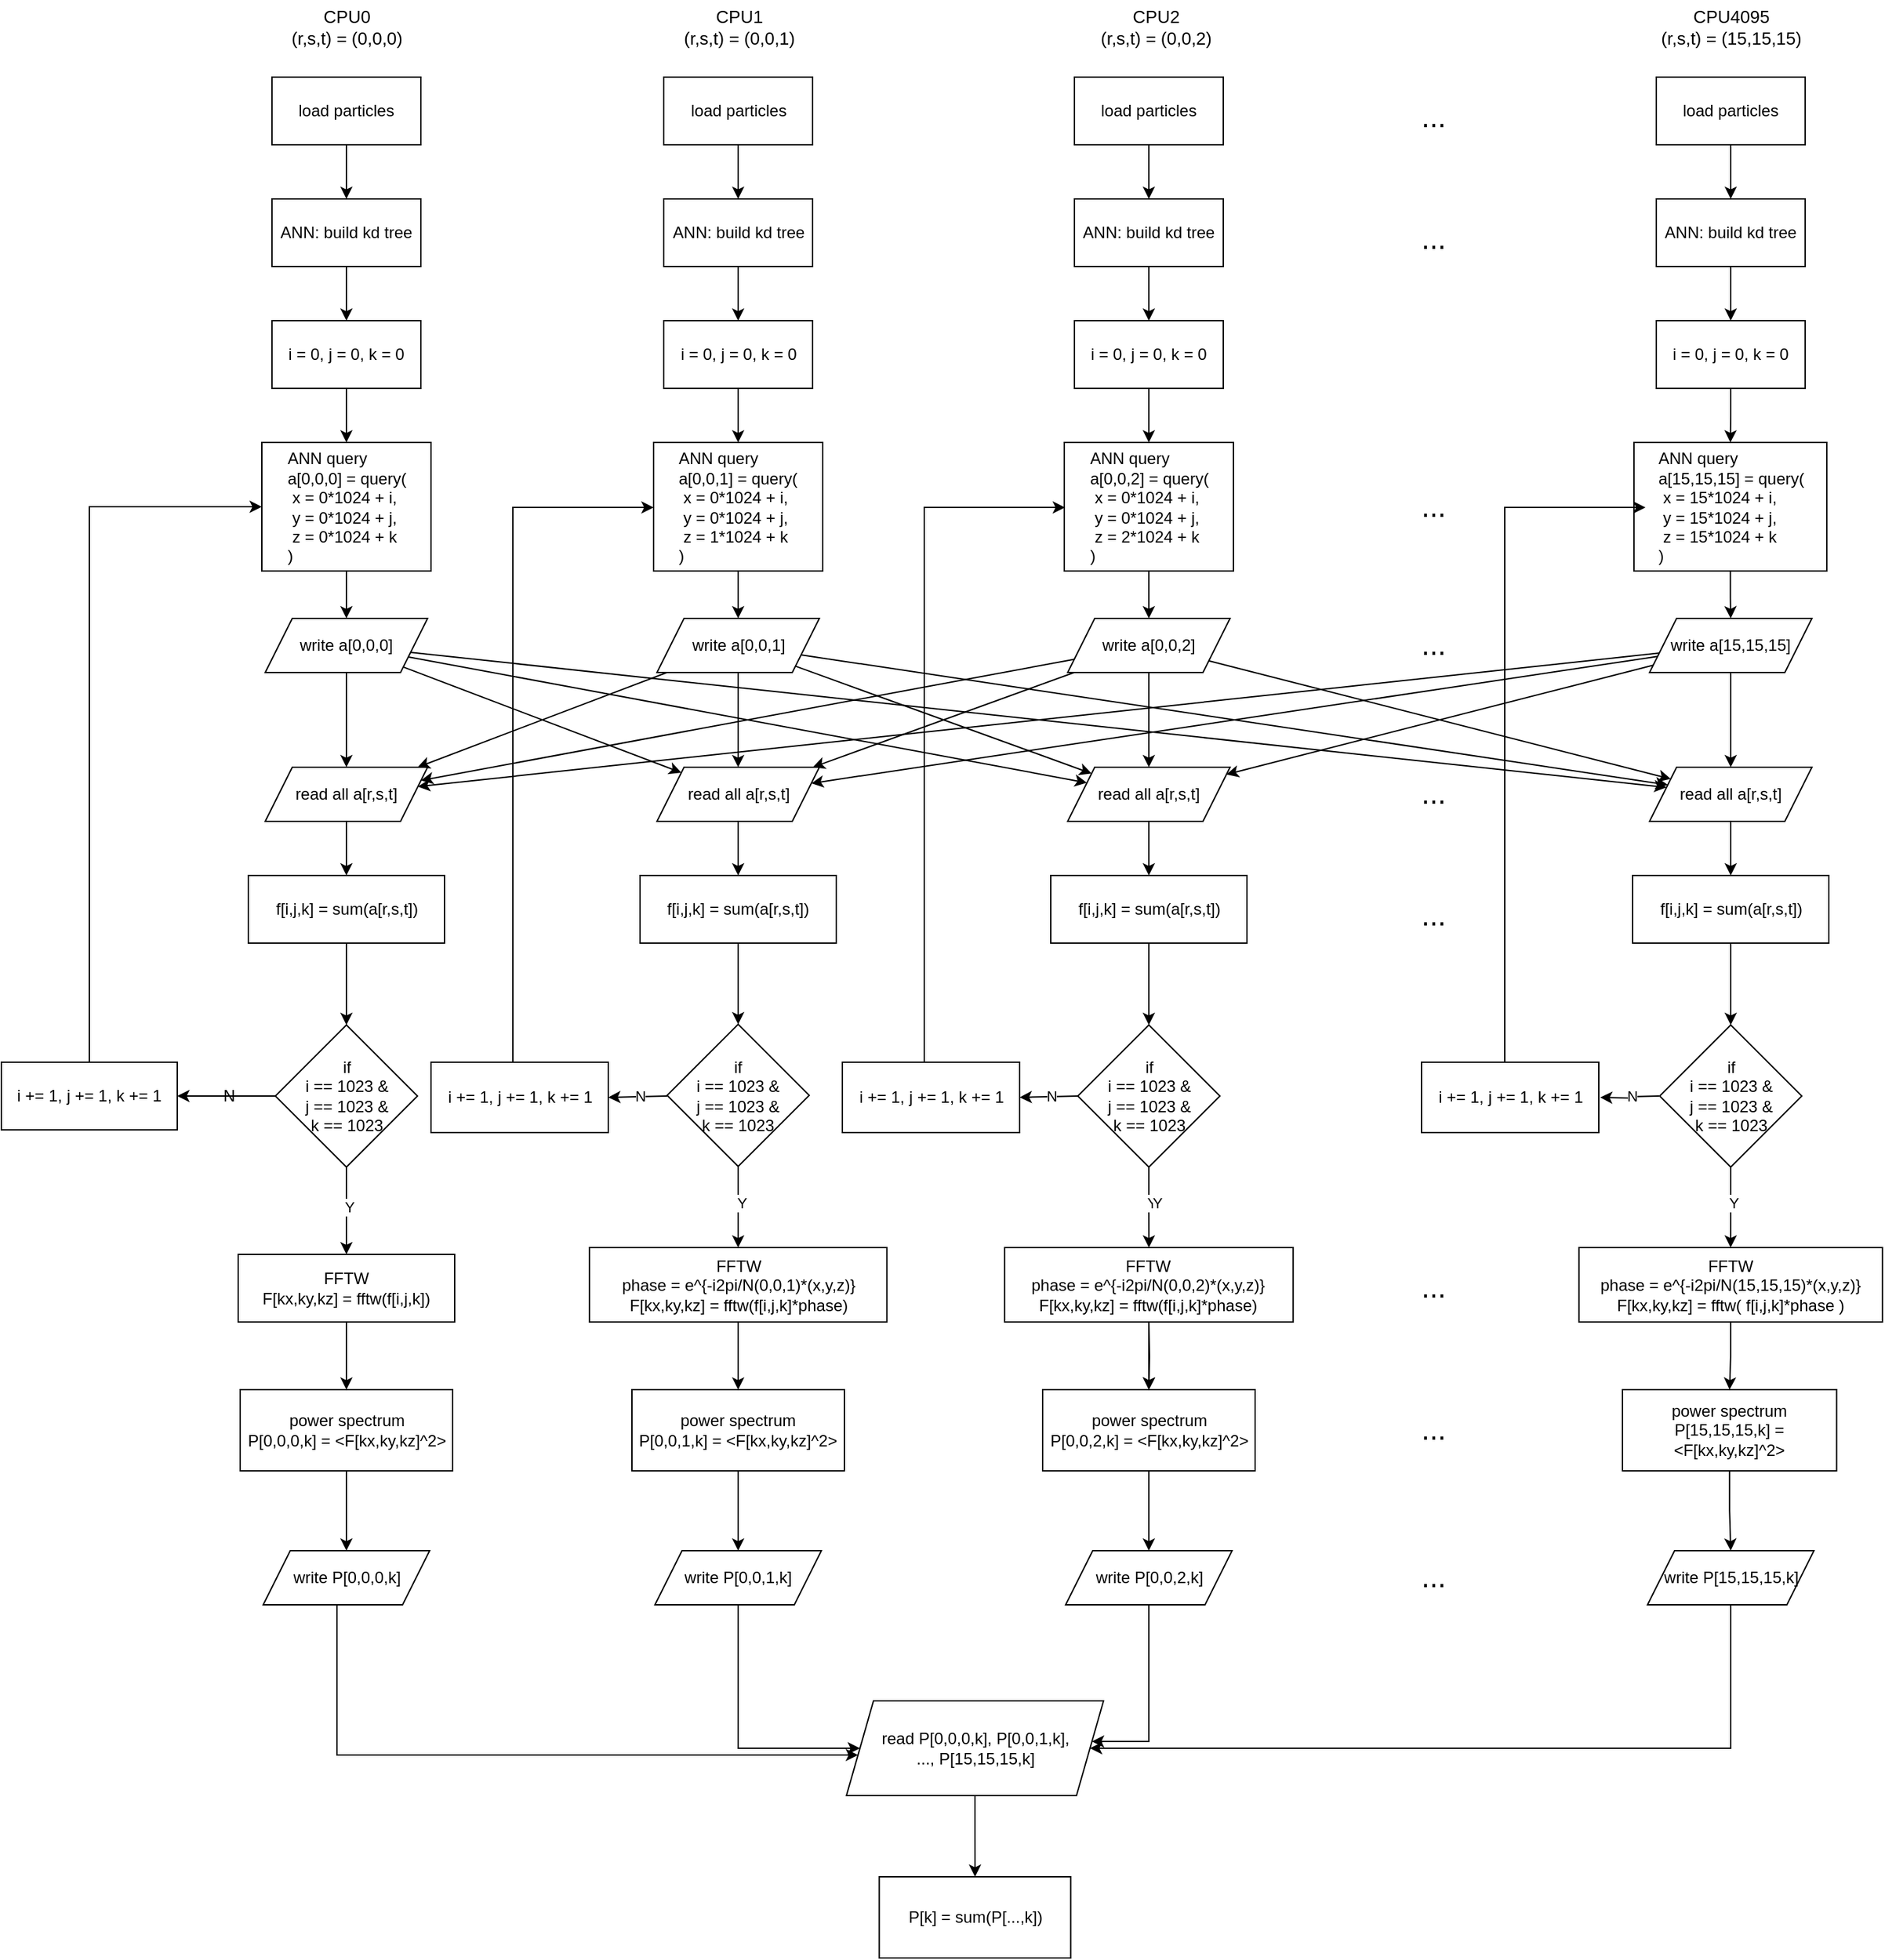 <mxfile version="23.1.1" type="github">
  <diagram name="Page-1" id="rjDrSSfWqjY-BQv2FjJS">
    <mxGraphModel dx="2051" dy="667" grid="1" gridSize="10" guides="1" tooltips="1" connect="1" arrows="1" fold="1" page="1" pageScale="1" pageWidth="827" pageHeight="1169" math="0" shadow="0">
      <root>
        <mxCell id="0" />
        <mxCell id="1" parent="0" />
        <mxCell id="TZ_Lwikpa9NxjboD3mck-4" value="" style="edgeStyle=orthogonalEdgeStyle;rounded=0;orthogonalLoop=1;jettySize=auto;html=1;" parent="1" source="AGraJKZwO1HRTsfSJN3S-1" target="AGraJKZwO1HRTsfSJN3S-2" edge="1">
          <mxGeometry relative="1" as="geometry" />
        </mxCell>
        <mxCell id="AGraJKZwO1HRTsfSJN3S-1" value="load particles" style="rounded=0;whiteSpace=wrap;html=1;" parent="1" vertex="1">
          <mxGeometry x="-548" y="80" width="110" height="50" as="geometry" />
        </mxCell>
        <mxCell id="AGraJKZwO1HRTsfSJN3S-16" value="" style="edgeStyle=orthogonalEdgeStyle;rounded=0;orthogonalLoop=1;jettySize=auto;html=1;" parent="1" source="AGraJKZwO1HRTsfSJN3S-2" target="AGraJKZwO1HRTsfSJN3S-15" edge="1">
          <mxGeometry relative="1" as="geometry" />
        </mxCell>
        <mxCell id="AGraJKZwO1HRTsfSJN3S-2" value="&lt;div&gt;ANN: build kd tree&lt;/div&gt;" style="rounded=0;whiteSpace=wrap;html=1;" parent="1" vertex="1">
          <mxGeometry x="-548" y="170" width="110" height="50" as="geometry" />
        </mxCell>
        <mxCell id="AGraJKZwO1HRTsfSJN3S-13" value="&lt;div style=&quot;font-size: 22px;&quot;&gt;...&lt;/div&gt;" style="text;html=1;align=center;verticalAlign=middle;resizable=0;points=[];autosize=1;strokeColor=none;fillColor=none;" parent="1" vertex="1">
          <mxGeometry x="290" y="90" width="40" height="40" as="geometry" />
        </mxCell>
        <mxCell id="TZ_Lwikpa9NxjboD3mck-2" value="" style="edgeStyle=orthogonalEdgeStyle;rounded=0;orthogonalLoop=1;jettySize=auto;html=1;" parent="1" source="AGraJKZwO1HRTsfSJN3S-15" target="TZ_Lwikpa9NxjboD3mck-1" edge="1">
          <mxGeometry relative="1" as="geometry" />
        </mxCell>
        <mxCell id="AGraJKZwO1HRTsfSJN3S-15" value="i = 0, j = 0, k = 0" style="rounded=0;whiteSpace=wrap;html=1;" parent="1" vertex="1">
          <mxGeometry x="-548" y="260" width="110" height="50" as="geometry" />
        </mxCell>
        <mxCell id="TZ_Lwikpa9NxjboD3mck-6" value="" style="edgeStyle=orthogonalEdgeStyle;rounded=0;orthogonalLoop=1;jettySize=auto;html=1;" parent="1" source="TZ_Lwikpa9NxjboD3mck-1" target="TZ_Lwikpa9NxjboD3mck-5" edge="1">
          <mxGeometry relative="1" as="geometry" />
        </mxCell>
        <mxCell id="TZ_Lwikpa9NxjboD3mck-1" value="&lt;div style=&quot;text-align: left;&quot;&gt;ANN query&lt;/div&gt;&lt;div style=&quot;text-align: left;&quot;&gt;a[0,0,0] = query(&lt;/div&gt;&lt;div style=&quot;text-align: left;&quot;&gt;&amp;nbsp;x = 0*1024 + i,&lt;/div&gt;&lt;div style=&quot;text-align: left;&quot;&gt;&amp;nbsp;y = 0*1024 + j,&lt;/div&gt;&lt;div style=&quot;text-align: left;&quot;&gt;&amp;nbsp;z = 0*1024 + k&lt;/div&gt;&lt;div style=&quot;text-align: left;&quot;&gt;)&lt;/div&gt;" style="whiteSpace=wrap;html=1;rounded=0;" parent="1" vertex="1">
          <mxGeometry x="-555.5" y="350" width="125" height="95" as="geometry" />
        </mxCell>
        <mxCell id="TZ_Lwikpa9NxjboD3mck-8" value="" style="edgeStyle=orthogonalEdgeStyle;rounded=0;orthogonalLoop=1;jettySize=auto;html=1;" parent="1" source="TZ_Lwikpa9NxjboD3mck-5" target="TZ_Lwikpa9NxjboD3mck-7" edge="1">
          <mxGeometry relative="1" as="geometry" />
        </mxCell>
        <mxCell id="JOAAcKpVN8bpqGciNnZg-158" style="edgeStyle=none;shape=connector;rounded=0;orthogonalLoop=1;jettySize=auto;html=1;labelBackgroundColor=default;strokeColor=default;align=center;verticalAlign=middle;fontFamily=Helvetica;fontSize=11;fontColor=default;endArrow=classic;" parent="1" source="TZ_Lwikpa9NxjboD3mck-5" target="JOAAcKpVN8bpqGciNnZg-75" edge="1">
          <mxGeometry relative="1" as="geometry" />
        </mxCell>
        <mxCell id="JOAAcKpVN8bpqGciNnZg-162" style="edgeStyle=none;shape=connector;rounded=0;orthogonalLoop=1;jettySize=auto;html=1;labelBackgroundColor=default;strokeColor=default;align=center;verticalAlign=middle;fontFamily=Helvetica;fontSize=11;fontColor=default;endArrow=classic;" parent="1" source="TZ_Lwikpa9NxjboD3mck-5" target="JOAAcKpVN8bpqGciNnZg-98" edge="1">
          <mxGeometry relative="1" as="geometry" />
        </mxCell>
        <mxCell id="JOAAcKpVN8bpqGciNnZg-166" style="edgeStyle=none;shape=connector;rounded=0;orthogonalLoop=1;jettySize=auto;html=1;labelBackgroundColor=default;strokeColor=default;align=center;verticalAlign=middle;fontFamily=Helvetica;fontSize=11;fontColor=default;endArrow=classic;" parent="1" source="TZ_Lwikpa9NxjboD3mck-5" target="JOAAcKpVN8bpqGciNnZg-120" edge="1">
          <mxGeometry relative="1" as="geometry" />
        </mxCell>
        <mxCell id="TZ_Lwikpa9NxjboD3mck-5" value="write a[0,0,0]" style="shape=parallelogram;perimeter=parallelogramPerimeter;whiteSpace=wrap;html=1;fixedSize=1;rounded=0;" parent="1" vertex="1">
          <mxGeometry x="-553" y="480" width="120" height="40" as="geometry" />
        </mxCell>
        <mxCell id="TZ_Lwikpa9NxjboD3mck-10" value="" style="edgeStyle=orthogonalEdgeStyle;rounded=0;orthogonalLoop=1;jettySize=auto;html=1;" parent="1" source="TZ_Lwikpa9NxjboD3mck-7" target="TZ_Lwikpa9NxjboD3mck-9" edge="1">
          <mxGeometry relative="1" as="geometry" />
        </mxCell>
        <mxCell id="TZ_Lwikpa9NxjboD3mck-7" value="read all a[r,s,t]" style="shape=parallelogram;perimeter=parallelogramPerimeter;whiteSpace=wrap;html=1;fixedSize=1;rounded=0;" parent="1" vertex="1">
          <mxGeometry x="-553" y="590" width="120" height="40" as="geometry" />
        </mxCell>
        <mxCell id="JOAAcKpVN8bpqGciNnZg-4" value="" style="edgeStyle=orthogonalEdgeStyle;rounded=0;orthogonalLoop=1;jettySize=auto;html=1;" parent="1" source="TZ_Lwikpa9NxjboD3mck-9" target="JOAAcKpVN8bpqGciNnZg-3" edge="1">
          <mxGeometry relative="1" as="geometry" />
        </mxCell>
        <mxCell id="TZ_Lwikpa9NxjboD3mck-9" value="f[i,j,k] = sum(a[r,s,t])" style="whiteSpace=wrap;html=1;rounded=0;" parent="1" vertex="1">
          <mxGeometry x="-565.5" y="670" width="145" height="50" as="geometry" />
        </mxCell>
        <mxCell id="JOAAcKpVN8bpqGciNnZg-6" value="" style="edgeStyle=orthogonalEdgeStyle;rounded=0;orthogonalLoop=1;jettySize=auto;html=1;" parent="1" source="JOAAcKpVN8bpqGciNnZg-3" target="JOAAcKpVN8bpqGciNnZg-5" edge="1">
          <mxGeometry relative="1" as="geometry" />
        </mxCell>
        <mxCell id="JOAAcKpVN8bpqGciNnZg-10" value="" style="edgeStyle=orthogonalEdgeStyle;rounded=0;orthogonalLoop=1;jettySize=auto;html=1;" parent="1" source="JOAAcKpVN8bpqGciNnZg-3" target="JOAAcKpVN8bpqGciNnZg-9" edge="1">
          <mxGeometry relative="1" as="geometry" />
        </mxCell>
        <mxCell id="JOAAcKpVN8bpqGciNnZg-11" value="&lt;div&gt;Y&lt;/div&gt;" style="edgeLabel;html=1;align=center;verticalAlign=middle;resizable=0;points=[];" parent="JOAAcKpVN8bpqGciNnZg-10" vertex="1" connectable="0">
          <mxGeometry x="-0.102" y="2" relative="1" as="geometry">
            <mxPoint as="offset" />
          </mxGeometry>
        </mxCell>
        <mxCell id="JOAAcKpVN8bpqGciNnZg-3" value="&lt;div&gt;if&lt;br&gt;&lt;/div&gt;&lt;div&gt;i == 1023 &amp;amp;&lt;br&gt;&lt;/div&gt;&lt;div&gt;j == 1023 &amp;amp;&lt;br&gt;&lt;/div&gt;&lt;div&gt;k == 1023&lt;br&gt;&lt;/div&gt;" style="rhombus;whiteSpace=wrap;html=1;rounded=0;" parent="1" vertex="1">
          <mxGeometry x="-545.5" y="780.5" width="105" height="105" as="geometry" />
        </mxCell>
        <mxCell id="JOAAcKpVN8bpqGciNnZg-8" style="edgeStyle=orthogonalEdgeStyle;rounded=0;orthogonalLoop=1;jettySize=auto;html=1;entryX=0;entryY=0.5;entryDx=0;entryDy=0;" parent="1" source="JOAAcKpVN8bpqGciNnZg-5" target="TZ_Lwikpa9NxjboD3mck-1" edge="1">
          <mxGeometry relative="1" as="geometry">
            <mxPoint x="-683" y="330" as="targetPoint" />
            <Array as="points">
              <mxPoint x="-683" y="398" />
            </Array>
          </mxGeometry>
        </mxCell>
        <mxCell id="JOAAcKpVN8bpqGciNnZg-5" value="i += 1, j += 1, k += 1" style="whiteSpace=wrap;html=1;rounded=0;" parent="1" vertex="1">
          <mxGeometry x="-748" y="808" width="130" height="50" as="geometry" />
        </mxCell>
        <mxCell id="JOAAcKpVN8bpqGciNnZg-7" value="N" style="text;html=1;align=center;verticalAlign=middle;resizable=0;points=[];autosize=1;strokeColor=none;fillColor=none;" parent="1" vertex="1">
          <mxGeometry x="-595.5" y="818" width="30" height="30" as="geometry" />
        </mxCell>
        <mxCell id="JOAAcKpVN8bpqGciNnZg-52" value="" style="edgeStyle=orthogonalEdgeStyle;rounded=0;orthogonalLoop=1;jettySize=auto;html=1;" parent="1" source="JOAAcKpVN8bpqGciNnZg-9" target="JOAAcKpVN8bpqGciNnZg-51" edge="1">
          <mxGeometry relative="1" as="geometry" />
        </mxCell>
        <mxCell id="JOAAcKpVN8bpqGciNnZg-9" value="&lt;div&gt;FFTW&lt;/div&gt;&lt;div&gt;F[kx,ky,kz] = fftw(f[i,j,k])&lt;/div&gt;" style="whiteSpace=wrap;html=1;rounded=0;" parent="1" vertex="1">
          <mxGeometry x="-573" y="950" width="160" height="50" as="geometry" />
        </mxCell>
        <mxCell id="JOAAcKpVN8bpqGciNnZg-54" value="" style="edgeStyle=orthogonalEdgeStyle;rounded=0;orthogonalLoop=1;jettySize=auto;html=1;" parent="1" source="JOAAcKpVN8bpqGciNnZg-51" target="JOAAcKpVN8bpqGciNnZg-53" edge="1">
          <mxGeometry relative="1" as="geometry" />
        </mxCell>
        <mxCell id="JOAAcKpVN8bpqGciNnZg-51" value="&lt;div&gt;power spectrum&lt;/div&gt;&lt;div&gt;P[0,0,0,k] = &amp;lt;F[kx,ky,kz]^2&amp;gt;&lt;br&gt;&lt;/div&gt;" style="whiteSpace=wrap;html=1;rounded=0;" parent="1" vertex="1">
          <mxGeometry x="-571.5" y="1050" width="157" height="60" as="geometry" />
        </mxCell>
        <mxCell id="JOAAcKpVN8bpqGciNnZg-60" value="" style="edgeStyle=orthogonalEdgeStyle;rounded=0;orthogonalLoop=1;jettySize=auto;html=1;" parent="1" source="JOAAcKpVN8bpqGciNnZg-53" target="JOAAcKpVN8bpqGciNnZg-59" edge="1">
          <mxGeometry relative="1" as="geometry">
            <Array as="points">
              <mxPoint x="-500" y="1320" />
            </Array>
          </mxGeometry>
        </mxCell>
        <mxCell id="JOAAcKpVN8bpqGciNnZg-53" value="write P[0,0,0,k]" style="shape=parallelogram;perimeter=parallelogramPerimeter;whiteSpace=wrap;html=1;fixedSize=1;rounded=0;" parent="1" vertex="1">
          <mxGeometry x="-554.5" y="1169" width="123" height="40" as="geometry" />
        </mxCell>
        <mxCell id="JOAAcKpVN8bpqGciNnZg-62" value="" style="edgeStyle=orthogonalEdgeStyle;rounded=0;orthogonalLoop=1;jettySize=auto;html=1;" parent="1" source="JOAAcKpVN8bpqGciNnZg-59" target="JOAAcKpVN8bpqGciNnZg-61" edge="1">
          <mxGeometry relative="1" as="geometry" />
        </mxCell>
        <mxCell id="JOAAcKpVN8bpqGciNnZg-59" value="&lt;div&gt;read P[0,0,0,k], P[0,0,1,k],&lt;/div&gt;&lt;div&gt;..., P[15,15,15,k]&lt;br&gt;&lt;/div&gt;" style="shape=parallelogram;perimeter=parallelogramPerimeter;whiteSpace=wrap;html=1;fixedSize=1;rounded=0;" parent="1" vertex="1">
          <mxGeometry x="-123.5" y="1280" width="190" height="70" as="geometry" />
        </mxCell>
        <mxCell id="JOAAcKpVN8bpqGciNnZg-61" value="P[k] = sum(P[...,k])" style="whiteSpace=wrap;html=1;rounded=0;" parent="1" vertex="1">
          <mxGeometry x="-99.25" y="1410" width="141.5" height="60" as="geometry" />
        </mxCell>
        <mxCell id="JOAAcKpVN8bpqGciNnZg-64" value="" style="edgeStyle=orthogonalEdgeStyle;rounded=0;orthogonalLoop=1;jettySize=auto;html=1;" parent="1" source="JOAAcKpVN8bpqGciNnZg-65" target="JOAAcKpVN8bpqGciNnZg-67" edge="1">
          <mxGeometry relative="1" as="geometry" />
        </mxCell>
        <mxCell id="JOAAcKpVN8bpqGciNnZg-65" value="load particles" style="rounded=0;whiteSpace=wrap;html=1;" parent="1" vertex="1">
          <mxGeometry x="-258.5" y="80" width="110" height="50" as="geometry" />
        </mxCell>
        <mxCell id="JOAAcKpVN8bpqGciNnZg-66" value="" style="edgeStyle=orthogonalEdgeStyle;rounded=0;orthogonalLoop=1;jettySize=auto;html=1;" parent="1" source="JOAAcKpVN8bpqGciNnZg-67" target="JOAAcKpVN8bpqGciNnZg-69" edge="1">
          <mxGeometry relative="1" as="geometry" />
        </mxCell>
        <mxCell id="JOAAcKpVN8bpqGciNnZg-67" value="&lt;div&gt;ANN: build kd tree&lt;/div&gt;" style="rounded=0;whiteSpace=wrap;html=1;" parent="1" vertex="1">
          <mxGeometry x="-258.5" y="170" width="110" height="50" as="geometry" />
        </mxCell>
        <mxCell id="JOAAcKpVN8bpqGciNnZg-68" value="" style="edgeStyle=orthogonalEdgeStyle;rounded=0;orthogonalLoop=1;jettySize=auto;html=1;" parent="1" source="JOAAcKpVN8bpqGciNnZg-69" target="JOAAcKpVN8bpqGciNnZg-71" edge="1">
          <mxGeometry relative="1" as="geometry" />
        </mxCell>
        <mxCell id="JOAAcKpVN8bpqGciNnZg-69" value="i = 0, j = 0, k = 0" style="rounded=0;whiteSpace=wrap;html=1;" parent="1" vertex="1">
          <mxGeometry x="-258.5" y="260" width="110" height="50" as="geometry" />
        </mxCell>
        <mxCell id="JOAAcKpVN8bpqGciNnZg-70" value="" style="edgeStyle=orthogonalEdgeStyle;rounded=0;orthogonalLoop=1;jettySize=auto;html=1;" parent="1" source="JOAAcKpVN8bpqGciNnZg-71" target="JOAAcKpVN8bpqGciNnZg-73" edge="1">
          <mxGeometry relative="1" as="geometry" />
        </mxCell>
        <mxCell id="JOAAcKpVN8bpqGciNnZg-71" value="&lt;div style=&quot;text-align: left;&quot;&gt;ANN query&lt;/div&gt;&lt;div style=&quot;text-align: left;&quot;&gt;a[0,0,1] = query(&lt;/div&gt;&lt;div style=&quot;text-align: left;&quot;&gt;&amp;nbsp;x = 0*1024 + i,&lt;/div&gt;&lt;div style=&quot;text-align: left;&quot;&gt;&amp;nbsp;y = 0*1024 + j,&lt;/div&gt;&lt;div style=&quot;text-align: left;&quot;&gt;&amp;nbsp;z = 1*1024 + k&lt;/div&gt;&lt;div style=&quot;text-align: left;&quot;&gt;)&lt;/div&gt;" style="whiteSpace=wrap;html=1;rounded=0;" parent="1" vertex="1">
          <mxGeometry x="-266" y="350" width="125" height="95" as="geometry" />
        </mxCell>
        <mxCell id="JOAAcKpVN8bpqGciNnZg-72" value="" style="edgeStyle=orthogonalEdgeStyle;rounded=0;orthogonalLoop=1;jettySize=auto;html=1;" parent="1" source="JOAAcKpVN8bpqGciNnZg-73" target="JOAAcKpVN8bpqGciNnZg-75" edge="1">
          <mxGeometry relative="1" as="geometry" />
        </mxCell>
        <mxCell id="JOAAcKpVN8bpqGciNnZg-155" style="rounded=0;orthogonalLoop=1;jettySize=auto;html=1;jumpStyle=none;" parent="1" source="JOAAcKpVN8bpqGciNnZg-73" target="TZ_Lwikpa9NxjboD3mck-7" edge="1">
          <mxGeometry relative="1" as="geometry" />
        </mxCell>
        <mxCell id="JOAAcKpVN8bpqGciNnZg-161" style="edgeStyle=none;shape=connector;rounded=0;orthogonalLoop=1;jettySize=auto;html=1;labelBackgroundColor=default;strokeColor=default;align=center;verticalAlign=middle;fontFamily=Helvetica;fontSize=11;fontColor=default;endArrow=classic;" parent="1" source="JOAAcKpVN8bpqGciNnZg-73" target="JOAAcKpVN8bpqGciNnZg-98" edge="1">
          <mxGeometry relative="1" as="geometry" />
        </mxCell>
        <mxCell id="JOAAcKpVN8bpqGciNnZg-165" style="edgeStyle=none;shape=connector;rounded=0;orthogonalLoop=1;jettySize=auto;html=1;labelBackgroundColor=default;strokeColor=default;align=center;verticalAlign=middle;fontFamily=Helvetica;fontSize=11;fontColor=default;endArrow=classic;" parent="1" source="JOAAcKpVN8bpqGciNnZg-73" target="JOAAcKpVN8bpqGciNnZg-120" edge="1">
          <mxGeometry relative="1" as="geometry" />
        </mxCell>
        <mxCell id="JOAAcKpVN8bpqGciNnZg-73" value="write a[0,0,1]" style="shape=parallelogram;perimeter=parallelogramPerimeter;whiteSpace=wrap;html=1;fixedSize=1;rounded=0;" parent="1" vertex="1">
          <mxGeometry x="-263.5" y="480" width="120" height="40" as="geometry" />
        </mxCell>
        <mxCell id="JOAAcKpVN8bpqGciNnZg-74" value="" style="edgeStyle=orthogonalEdgeStyle;rounded=0;orthogonalLoop=1;jettySize=auto;html=1;" parent="1" source="JOAAcKpVN8bpqGciNnZg-75" target="JOAAcKpVN8bpqGciNnZg-77" edge="1">
          <mxGeometry relative="1" as="geometry" />
        </mxCell>
        <mxCell id="JOAAcKpVN8bpqGciNnZg-75" value="read all a[r,s,t]" style="shape=parallelogram;perimeter=parallelogramPerimeter;whiteSpace=wrap;html=1;fixedSize=1;rounded=0;" parent="1" vertex="1">
          <mxGeometry x="-263.5" y="590" width="120" height="40" as="geometry" />
        </mxCell>
        <mxCell id="JOAAcKpVN8bpqGciNnZg-76" value="" style="edgeStyle=orthogonalEdgeStyle;rounded=0;orthogonalLoop=1;jettySize=auto;html=1;" parent="1" source="JOAAcKpVN8bpqGciNnZg-77" target="JOAAcKpVN8bpqGciNnZg-80" edge="1">
          <mxGeometry relative="1" as="geometry" />
        </mxCell>
        <mxCell id="JOAAcKpVN8bpqGciNnZg-77" value="f[i,j,k] = sum(a[r,s,t])" style="whiteSpace=wrap;html=1;rounded=0;" parent="1" vertex="1">
          <mxGeometry x="-276" y="670" width="145" height="50" as="geometry" />
        </mxCell>
        <mxCell id="JOAAcKpVN8bpqGciNnZg-78" value="" style="edgeStyle=orthogonalEdgeStyle;rounded=0;orthogonalLoop=1;jettySize=auto;html=1;" parent="1" source="JOAAcKpVN8bpqGciNnZg-80" target="JOAAcKpVN8bpqGciNnZg-83" edge="1">
          <mxGeometry relative="1" as="geometry" />
        </mxCell>
        <mxCell id="JOAAcKpVN8bpqGciNnZg-79" value="&lt;div&gt;Y&lt;/div&gt;" style="edgeLabel;html=1;align=center;verticalAlign=middle;resizable=0;points=[];" parent="JOAAcKpVN8bpqGciNnZg-78" vertex="1" connectable="0">
          <mxGeometry x="-0.102" y="2" relative="1" as="geometry">
            <mxPoint as="offset" />
          </mxGeometry>
        </mxCell>
        <mxCell id="JOAAcKpVN8bpqGciNnZg-80" value="&lt;div&gt;if&lt;br&gt;&lt;/div&gt;&lt;div&gt;i == 1023 &amp;amp;&lt;br&gt;&lt;/div&gt;&lt;div&gt;j == 1023 &amp;amp;&lt;br&gt;&lt;/div&gt;&lt;div&gt;k == 1023&lt;br&gt;&lt;/div&gt;" style="rhombus;whiteSpace=wrap;html=1;rounded=0;" parent="1" vertex="1">
          <mxGeometry x="-256" y="780" width="105" height="105" as="geometry" />
        </mxCell>
        <mxCell id="JOAAcKpVN8bpqGciNnZg-82" value="" style="edgeStyle=orthogonalEdgeStyle;rounded=0;orthogonalLoop=1;jettySize=auto;html=1;" parent="1" source="JOAAcKpVN8bpqGciNnZg-83" target="JOAAcKpVN8bpqGciNnZg-85" edge="1">
          <mxGeometry relative="1" as="geometry" />
        </mxCell>
        <mxCell id="JOAAcKpVN8bpqGciNnZg-83" value="&lt;div&gt;FFTW&lt;/div&gt;phase = e^{-i2pi/N(0,0,1)*(x,y,z)}&lt;div&gt;F[kx,ky,kz] = fftw(f[i,j,k]*phase)&lt;/div&gt;" style="whiteSpace=wrap;html=1;rounded=0;" parent="1" vertex="1">
          <mxGeometry x="-313.37" y="945" width="219.75" height="55" as="geometry" />
        </mxCell>
        <mxCell id="JOAAcKpVN8bpqGciNnZg-84" value="" style="edgeStyle=orthogonalEdgeStyle;rounded=0;orthogonalLoop=1;jettySize=auto;html=1;" parent="1" source="JOAAcKpVN8bpqGciNnZg-85" target="JOAAcKpVN8bpqGciNnZg-86" edge="1">
          <mxGeometry relative="1" as="geometry" />
        </mxCell>
        <mxCell id="JOAAcKpVN8bpqGciNnZg-85" value="&lt;div&gt;power spectrum&lt;/div&gt;&lt;div&gt;P[0,0,1,k] = &amp;lt;F[kx,ky,kz]^2&amp;gt;&lt;br&gt;&lt;/div&gt;" style="whiteSpace=wrap;html=1;rounded=0;" parent="1" vertex="1">
          <mxGeometry x="-282" y="1050" width="157" height="60" as="geometry" />
        </mxCell>
        <mxCell id="JOAAcKpVN8bpqGciNnZg-131" style="edgeStyle=orthogonalEdgeStyle;rounded=0;orthogonalLoop=1;jettySize=auto;html=1;" parent="1" source="JOAAcKpVN8bpqGciNnZg-86" target="JOAAcKpVN8bpqGciNnZg-59" edge="1">
          <mxGeometry relative="1" as="geometry">
            <Array as="points">
              <mxPoint x="-203" y="1315" />
            </Array>
          </mxGeometry>
        </mxCell>
        <mxCell id="JOAAcKpVN8bpqGciNnZg-86" value="write P[0,0,1,k]" style="shape=parallelogram;perimeter=parallelogramPerimeter;whiteSpace=wrap;html=1;fixedSize=1;rounded=0;" parent="1" vertex="1">
          <mxGeometry x="-265" y="1169" width="123" height="40" as="geometry" />
        </mxCell>
        <mxCell id="JOAAcKpVN8bpqGciNnZg-87" value="" style="edgeStyle=orthogonalEdgeStyle;rounded=0;orthogonalLoop=1;jettySize=auto;html=1;" parent="1" source="JOAAcKpVN8bpqGciNnZg-88" target="JOAAcKpVN8bpqGciNnZg-90" edge="1">
          <mxGeometry relative="1" as="geometry" />
        </mxCell>
        <mxCell id="JOAAcKpVN8bpqGciNnZg-88" value="load particles" style="rounded=0;whiteSpace=wrap;html=1;" parent="1" vertex="1">
          <mxGeometry x="45" y="80" width="110" height="50" as="geometry" />
        </mxCell>
        <mxCell id="JOAAcKpVN8bpqGciNnZg-89" value="" style="edgeStyle=orthogonalEdgeStyle;rounded=0;orthogonalLoop=1;jettySize=auto;html=1;" parent="1" source="JOAAcKpVN8bpqGciNnZg-90" target="JOAAcKpVN8bpqGciNnZg-92" edge="1">
          <mxGeometry relative="1" as="geometry" />
        </mxCell>
        <mxCell id="JOAAcKpVN8bpqGciNnZg-90" value="&lt;div&gt;ANN: build kd tree&lt;/div&gt;" style="rounded=0;whiteSpace=wrap;html=1;" parent="1" vertex="1">
          <mxGeometry x="45" y="170" width="110" height="50" as="geometry" />
        </mxCell>
        <mxCell id="JOAAcKpVN8bpqGciNnZg-91" value="" style="edgeStyle=orthogonalEdgeStyle;rounded=0;orthogonalLoop=1;jettySize=auto;html=1;" parent="1" source="JOAAcKpVN8bpqGciNnZg-92" target="JOAAcKpVN8bpqGciNnZg-94" edge="1">
          <mxGeometry relative="1" as="geometry" />
        </mxCell>
        <mxCell id="JOAAcKpVN8bpqGciNnZg-92" value="i = 0, j = 0, k = 0" style="rounded=0;whiteSpace=wrap;html=1;" parent="1" vertex="1">
          <mxGeometry x="45" y="260" width="110" height="50" as="geometry" />
        </mxCell>
        <mxCell id="JOAAcKpVN8bpqGciNnZg-93" value="" style="edgeStyle=orthogonalEdgeStyle;rounded=0;orthogonalLoop=1;jettySize=auto;html=1;" parent="1" source="JOAAcKpVN8bpqGciNnZg-94" target="JOAAcKpVN8bpqGciNnZg-96" edge="1">
          <mxGeometry relative="1" as="geometry" />
        </mxCell>
        <mxCell id="JOAAcKpVN8bpqGciNnZg-94" value="&lt;div style=&quot;text-align: left;&quot;&gt;ANN query&lt;/div&gt;&lt;div style=&quot;text-align: left;&quot;&gt;a[0,0,2] = query(&lt;/div&gt;&lt;div style=&quot;text-align: left;&quot;&gt;&amp;nbsp;x = 0*1024 + i,&lt;/div&gt;&lt;div style=&quot;text-align: left;&quot;&gt;&amp;nbsp;y = 0*1024 + j,&lt;/div&gt;&lt;div style=&quot;text-align: left;&quot;&gt;&amp;nbsp;z = 2*1024 + k&lt;/div&gt;&lt;div style=&quot;text-align: left;&quot;&gt;)&lt;/div&gt;" style="whiteSpace=wrap;html=1;rounded=0;" parent="1" vertex="1">
          <mxGeometry x="37.5" y="350" width="125" height="95" as="geometry" />
        </mxCell>
        <mxCell id="JOAAcKpVN8bpqGciNnZg-95" value="" style="edgeStyle=orthogonalEdgeStyle;rounded=0;orthogonalLoop=1;jettySize=auto;html=1;" parent="1" source="JOAAcKpVN8bpqGciNnZg-96" target="JOAAcKpVN8bpqGciNnZg-98" edge="1">
          <mxGeometry relative="1" as="geometry" />
        </mxCell>
        <mxCell id="JOAAcKpVN8bpqGciNnZg-156" style="rounded=0;orthogonalLoop=1;jettySize=auto;html=1;" parent="1" source="JOAAcKpVN8bpqGciNnZg-96" target="TZ_Lwikpa9NxjboD3mck-7" edge="1">
          <mxGeometry relative="1" as="geometry" />
        </mxCell>
        <mxCell id="JOAAcKpVN8bpqGciNnZg-159" style="edgeStyle=none;shape=connector;rounded=0;orthogonalLoop=1;jettySize=auto;html=1;labelBackgroundColor=default;strokeColor=default;align=center;verticalAlign=middle;fontFamily=Helvetica;fontSize=11;fontColor=default;endArrow=classic;" parent="1" source="JOAAcKpVN8bpqGciNnZg-96" target="JOAAcKpVN8bpqGciNnZg-75" edge="1">
          <mxGeometry relative="1" as="geometry" />
        </mxCell>
        <mxCell id="JOAAcKpVN8bpqGciNnZg-164" style="edgeStyle=none;shape=connector;rounded=0;orthogonalLoop=1;jettySize=auto;html=1;labelBackgroundColor=default;strokeColor=default;align=center;verticalAlign=middle;fontFamily=Helvetica;fontSize=11;fontColor=default;endArrow=classic;" parent="1" source="JOAAcKpVN8bpqGciNnZg-96" target="JOAAcKpVN8bpqGciNnZg-120" edge="1">
          <mxGeometry relative="1" as="geometry" />
        </mxCell>
        <mxCell id="JOAAcKpVN8bpqGciNnZg-96" value="write a[0,0,2]" style="shape=parallelogram;perimeter=parallelogramPerimeter;whiteSpace=wrap;html=1;fixedSize=1;rounded=0;" parent="1" vertex="1">
          <mxGeometry x="40" y="480" width="120" height="40" as="geometry" />
        </mxCell>
        <mxCell id="JOAAcKpVN8bpqGciNnZg-97" value="" style="edgeStyle=orthogonalEdgeStyle;rounded=0;orthogonalLoop=1;jettySize=auto;html=1;" parent="1" source="JOAAcKpVN8bpqGciNnZg-98" target="JOAAcKpVN8bpqGciNnZg-100" edge="1">
          <mxGeometry relative="1" as="geometry" />
        </mxCell>
        <mxCell id="JOAAcKpVN8bpqGciNnZg-98" value="read all a[r,s,t]" style="shape=parallelogram;perimeter=parallelogramPerimeter;whiteSpace=wrap;html=1;fixedSize=1;rounded=0;" parent="1" vertex="1">
          <mxGeometry x="40" y="590" width="120" height="40" as="geometry" />
        </mxCell>
        <mxCell id="JOAAcKpVN8bpqGciNnZg-99" value="" style="edgeStyle=orthogonalEdgeStyle;rounded=0;orthogonalLoop=1;jettySize=auto;html=1;" parent="1" source="JOAAcKpVN8bpqGciNnZg-100" target="JOAAcKpVN8bpqGciNnZg-103" edge="1">
          <mxGeometry relative="1" as="geometry" />
        </mxCell>
        <mxCell id="JOAAcKpVN8bpqGciNnZg-100" value="f[i,j,k] = sum(a[r,s,t])" style="whiteSpace=wrap;html=1;rounded=0;" parent="1" vertex="1">
          <mxGeometry x="27.5" y="670" width="145" height="50" as="geometry" />
        </mxCell>
        <mxCell id="JOAAcKpVN8bpqGciNnZg-101" value="" style="edgeStyle=orthogonalEdgeStyle;rounded=0;orthogonalLoop=1;jettySize=auto;html=1;" parent="1" source="JOAAcKpVN8bpqGciNnZg-103" target="JOAAcKpVN8bpqGciNnZg-168" edge="1">
          <mxGeometry relative="1" as="geometry">
            <mxPoint x="100" y="945" as="targetPoint" />
          </mxGeometry>
        </mxCell>
        <mxCell id="JOAAcKpVN8bpqGciNnZg-102" value="&lt;div&gt;Y&lt;/div&gt;" style="edgeLabel;html=1;align=center;verticalAlign=middle;resizable=0;points=[];" parent="JOAAcKpVN8bpqGciNnZg-101" vertex="1" connectable="0">
          <mxGeometry x="-0.102" y="2" relative="1" as="geometry">
            <mxPoint as="offset" />
          </mxGeometry>
        </mxCell>
        <mxCell id="JOAAcKpVN8bpqGciNnZg-103" value="&lt;div&gt;if&lt;br&gt;&lt;/div&gt;&lt;div&gt;i == 1023 &amp;amp;&lt;br&gt;&lt;/div&gt;&lt;div&gt;j == 1023 &amp;amp;&lt;br&gt;&lt;/div&gt;&lt;div&gt;k == 1023&lt;br&gt;&lt;/div&gt;" style="rhombus;whiteSpace=wrap;html=1;rounded=0;" parent="1" vertex="1">
          <mxGeometry x="47.5" y="780.5" width="105" height="105" as="geometry" />
        </mxCell>
        <mxCell id="JOAAcKpVN8bpqGciNnZg-104" value="" style="edgeStyle=orthogonalEdgeStyle;rounded=0;orthogonalLoop=1;jettySize=auto;html=1;" parent="1" target="JOAAcKpVN8bpqGciNnZg-107" edge="1">
          <mxGeometry relative="1" as="geometry">
            <mxPoint x="100" y="1000" as="sourcePoint" />
          </mxGeometry>
        </mxCell>
        <mxCell id="JOAAcKpVN8bpqGciNnZg-106" value="" style="edgeStyle=orthogonalEdgeStyle;rounded=0;orthogonalLoop=1;jettySize=auto;html=1;" parent="1" source="JOAAcKpVN8bpqGciNnZg-107" target="JOAAcKpVN8bpqGciNnZg-108" edge="1">
          <mxGeometry relative="1" as="geometry" />
        </mxCell>
        <mxCell id="JOAAcKpVN8bpqGciNnZg-107" value="&lt;div&gt;power spectrum&lt;/div&gt;&lt;div&gt;P[0,0,2,k] = &amp;lt;F[kx,ky,kz]^2&amp;gt;&lt;br&gt;&lt;/div&gt;" style="whiteSpace=wrap;html=1;rounded=0;" parent="1" vertex="1">
          <mxGeometry x="21.5" y="1050" width="157" height="60" as="geometry" />
        </mxCell>
        <mxCell id="JOAAcKpVN8bpqGciNnZg-132" style="edgeStyle=orthogonalEdgeStyle;rounded=0;orthogonalLoop=1;jettySize=auto;html=1;" parent="1" source="JOAAcKpVN8bpqGciNnZg-108" target="JOAAcKpVN8bpqGciNnZg-59" edge="1">
          <mxGeometry relative="1" as="geometry">
            <Array as="points">
              <mxPoint x="100" y="1310" />
            </Array>
          </mxGeometry>
        </mxCell>
        <mxCell id="JOAAcKpVN8bpqGciNnZg-108" value="write P[0,0,2,k]" style="shape=parallelogram;perimeter=parallelogramPerimeter;whiteSpace=wrap;html=1;fixedSize=1;rounded=0;" parent="1" vertex="1">
          <mxGeometry x="38.5" y="1169" width="123" height="40" as="geometry" />
        </mxCell>
        <mxCell id="JOAAcKpVN8bpqGciNnZg-109" value="" style="edgeStyle=orthogonalEdgeStyle;rounded=0;orthogonalLoop=1;jettySize=auto;html=1;" parent="1" source="JOAAcKpVN8bpqGciNnZg-110" target="JOAAcKpVN8bpqGciNnZg-112" edge="1">
          <mxGeometry relative="1" as="geometry" />
        </mxCell>
        <mxCell id="JOAAcKpVN8bpqGciNnZg-110" value="load particles" style="rounded=0;whiteSpace=wrap;html=1;" parent="1" vertex="1">
          <mxGeometry x="475" y="80" width="110" height="50" as="geometry" />
        </mxCell>
        <mxCell id="JOAAcKpVN8bpqGciNnZg-111" value="" style="edgeStyle=orthogonalEdgeStyle;rounded=0;orthogonalLoop=1;jettySize=auto;html=1;" parent="1" source="JOAAcKpVN8bpqGciNnZg-112" target="JOAAcKpVN8bpqGciNnZg-114" edge="1">
          <mxGeometry relative="1" as="geometry" />
        </mxCell>
        <mxCell id="JOAAcKpVN8bpqGciNnZg-112" value="&lt;div&gt;ANN: build kd tree&lt;/div&gt;" style="rounded=0;whiteSpace=wrap;html=1;" parent="1" vertex="1">
          <mxGeometry x="475" y="170" width="110" height="50" as="geometry" />
        </mxCell>
        <mxCell id="JOAAcKpVN8bpqGciNnZg-113" value="" style="edgeStyle=orthogonalEdgeStyle;rounded=0;orthogonalLoop=1;jettySize=auto;html=1;" parent="1" source="JOAAcKpVN8bpqGciNnZg-114" target="JOAAcKpVN8bpqGciNnZg-116" edge="1">
          <mxGeometry relative="1" as="geometry" />
        </mxCell>
        <mxCell id="JOAAcKpVN8bpqGciNnZg-114" value="i = 0, j = 0, k = 0" style="rounded=0;whiteSpace=wrap;html=1;" parent="1" vertex="1">
          <mxGeometry x="475" y="260" width="110" height="50" as="geometry" />
        </mxCell>
        <mxCell id="JOAAcKpVN8bpqGciNnZg-115" value="" style="edgeStyle=orthogonalEdgeStyle;rounded=0;orthogonalLoop=1;jettySize=auto;html=1;" parent="1" source="JOAAcKpVN8bpqGciNnZg-116" target="JOAAcKpVN8bpqGciNnZg-118" edge="1">
          <mxGeometry relative="1" as="geometry" />
        </mxCell>
        <mxCell id="JOAAcKpVN8bpqGciNnZg-116" value="&lt;div style=&quot;text-align: left;&quot;&gt;ANN query&lt;/div&gt;&lt;div style=&quot;text-align: left;&quot;&gt;a[15,15,15] = query(&lt;/div&gt;&lt;div style=&quot;text-align: left;&quot;&gt;&amp;nbsp;x = 15*1024 + i,&lt;/div&gt;&lt;div style=&quot;text-align: left;&quot;&gt;&amp;nbsp;y = 15*1024 + j,&lt;/div&gt;&lt;div style=&quot;text-align: left;&quot;&gt;&amp;nbsp;z = 15*1024 + k&lt;/div&gt;&lt;div style=&quot;text-align: left;&quot;&gt;)&lt;/div&gt;" style="whiteSpace=wrap;html=1;rounded=0;" parent="1" vertex="1">
          <mxGeometry x="458.5" y="350" width="142.5" height="95" as="geometry" />
        </mxCell>
        <mxCell id="JOAAcKpVN8bpqGciNnZg-117" value="" style="edgeStyle=orthogonalEdgeStyle;rounded=0;orthogonalLoop=1;jettySize=auto;html=1;" parent="1" source="JOAAcKpVN8bpqGciNnZg-118" target="JOAAcKpVN8bpqGciNnZg-120" edge="1">
          <mxGeometry relative="1" as="geometry" />
        </mxCell>
        <mxCell id="JOAAcKpVN8bpqGciNnZg-157" style="edgeStyle=none;shape=connector;rounded=0;orthogonalLoop=1;jettySize=auto;html=1;labelBackgroundColor=default;strokeColor=default;align=center;verticalAlign=middle;fontFamily=Helvetica;fontSize=11;fontColor=default;endArrow=classic;" parent="1" source="JOAAcKpVN8bpqGciNnZg-118" target="TZ_Lwikpa9NxjboD3mck-7" edge="1">
          <mxGeometry relative="1" as="geometry" />
        </mxCell>
        <mxCell id="JOAAcKpVN8bpqGciNnZg-160" style="edgeStyle=none;shape=connector;rounded=0;orthogonalLoop=1;jettySize=auto;html=1;labelBackgroundColor=default;strokeColor=default;align=center;verticalAlign=middle;fontFamily=Helvetica;fontSize=11;fontColor=default;endArrow=classic;" parent="1" source="JOAAcKpVN8bpqGciNnZg-118" target="JOAAcKpVN8bpqGciNnZg-75" edge="1">
          <mxGeometry relative="1" as="geometry" />
        </mxCell>
        <mxCell id="JOAAcKpVN8bpqGciNnZg-163" style="edgeStyle=none;shape=connector;rounded=0;orthogonalLoop=1;jettySize=auto;html=1;labelBackgroundColor=default;strokeColor=default;align=center;verticalAlign=middle;fontFamily=Helvetica;fontSize=11;fontColor=default;endArrow=classic;" parent="1" source="JOAAcKpVN8bpqGciNnZg-118" target="JOAAcKpVN8bpqGciNnZg-98" edge="1">
          <mxGeometry relative="1" as="geometry" />
        </mxCell>
        <mxCell id="JOAAcKpVN8bpqGciNnZg-118" value="write a[15,15,15]" style="shape=parallelogram;perimeter=parallelogramPerimeter;whiteSpace=wrap;html=1;fixedSize=1;rounded=0;" parent="1" vertex="1">
          <mxGeometry x="470" y="480" width="120" height="40" as="geometry" />
        </mxCell>
        <mxCell id="JOAAcKpVN8bpqGciNnZg-119" value="" style="edgeStyle=orthogonalEdgeStyle;rounded=0;orthogonalLoop=1;jettySize=auto;html=1;" parent="1" source="JOAAcKpVN8bpqGciNnZg-120" target="JOAAcKpVN8bpqGciNnZg-122" edge="1">
          <mxGeometry relative="1" as="geometry" />
        </mxCell>
        <mxCell id="JOAAcKpVN8bpqGciNnZg-120" value="read all a[r,s,t]" style="shape=parallelogram;perimeter=parallelogramPerimeter;whiteSpace=wrap;html=1;fixedSize=1;rounded=0;" parent="1" vertex="1">
          <mxGeometry x="470" y="590" width="120" height="40" as="geometry" />
        </mxCell>
        <mxCell id="JOAAcKpVN8bpqGciNnZg-121" value="" style="edgeStyle=orthogonalEdgeStyle;rounded=0;orthogonalLoop=1;jettySize=auto;html=1;" parent="1" source="JOAAcKpVN8bpqGciNnZg-122" target="JOAAcKpVN8bpqGciNnZg-125" edge="1">
          <mxGeometry relative="1" as="geometry" />
        </mxCell>
        <mxCell id="JOAAcKpVN8bpqGciNnZg-122" value="f[i,j,k] = sum(a[r,s,t])" style="whiteSpace=wrap;html=1;rounded=0;" parent="1" vertex="1">
          <mxGeometry x="457.5" y="670" width="145" height="50" as="geometry" />
        </mxCell>
        <mxCell id="JOAAcKpVN8bpqGciNnZg-123" value="" style="edgeStyle=orthogonalEdgeStyle;rounded=0;orthogonalLoop=1;jettySize=auto;html=1;" parent="1" source="JOAAcKpVN8bpqGciNnZg-125" target="JOAAcKpVN8bpqGciNnZg-170" edge="1">
          <mxGeometry relative="1" as="geometry">
            <mxPoint x="530" y="950" as="targetPoint" />
          </mxGeometry>
        </mxCell>
        <mxCell id="JOAAcKpVN8bpqGciNnZg-124" value="&lt;div&gt;Y&lt;/div&gt;" style="edgeLabel;html=1;align=center;verticalAlign=middle;resizable=0;points=[];" parent="JOAAcKpVN8bpqGciNnZg-123" vertex="1" connectable="0">
          <mxGeometry x="-0.102" y="2" relative="1" as="geometry">
            <mxPoint as="offset" />
          </mxGeometry>
        </mxCell>
        <mxCell id="JOAAcKpVN8bpqGciNnZg-125" value="&lt;div&gt;if&lt;br&gt;&lt;/div&gt;&lt;div&gt;i == 1023 &amp;amp;&lt;br&gt;&lt;/div&gt;&lt;div&gt;j == 1023 &amp;amp;&lt;br&gt;&lt;/div&gt;&lt;div&gt;k == 1023&lt;br&gt;&lt;/div&gt;" style="rhombus;whiteSpace=wrap;html=1;rounded=0;" parent="1" vertex="1">
          <mxGeometry x="477.5" y="780.5" width="105" height="105" as="geometry" />
        </mxCell>
        <mxCell id="JOAAcKpVN8bpqGciNnZg-126" value="" style="edgeStyle=orthogonalEdgeStyle;rounded=0;orthogonalLoop=1;jettySize=auto;html=1;" parent="1" source="JOAAcKpVN8bpqGciNnZg-170" target="JOAAcKpVN8bpqGciNnZg-129" edge="1">
          <mxGeometry relative="1" as="geometry">
            <mxPoint x="530" y="1000" as="sourcePoint" />
          </mxGeometry>
        </mxCell>
        <mxCell id="JOAAcKpVN8bpqGciNnZg-128" value="" style="edgeStyle=orthogonalEdgeStyle;rounded=0;orthogonalLoop=1;jettySize=auto;html=1;" parent="1" source="JOAAcKpVN8bpqGciNnZg-129" target="JOAAcKpVN8bpqGciNnZg-130" edge="1">
          <mxGeometry relative="1" as="geometry" />
        </mxCell>
        <mxCell id="JOAAcKpVN8bpqGciNnZg-129" value="&lt;div&gt;power spectrum&lt;/div&gt;&lt;div&gt;P[15,15,15,k] = &amp;lt;F[kx,ky,kz]^2&amp;gt;&lt;br&gt;&lt;/div&gt;" style="whiteSpace=wrap;html=1;rounded=0;" parent="1" vertex="1">
          <mxGeometry x="450" y="1050" width="158.25" height="60" as="geometry" />
        </mxCell>
        <mxCell id="JOAAcKpVN8bpqGciNnZg-133" style="edgeStyle=orthogonalEdgeStyle;rounded=0;orthogonalLoop=1;jettySize=auto;html=1;" parent="1" source="JOAAcKpVN8bpqGciNnZg-130" target="JOAAcKpVN8bpqGciNnZg-59" edge="1">
          <mxGeometry relative="1" as="geometry">
            <Array as="points">
              <mxPoint x="530" y="1315" />
            </Array>
          </mxGeometry>
        </mxCell>
        <mxCell id="JOAAcKpVN8bpqGciNnZg-130" value="write P[15,15,15,k]" style="shape=parallelogram;perimeter=parallelogramPerimeter;whiteSpace=wrap;html=1;fixedSize=1;rounded=0;" parent="1" vertex="1">
          <mxGeometry x="468.5" y="1169" width="123" height="40" as="geometry" />
        </mxCell>
        <mxCell id="JOAAcKpVN8bpqGciNnZg-134" value="&lt;div style=&quot;font-size: 22px;&quot;&gt;...&lt;/div&gt;" style="text;html=1;align=center;verticalAlign=middle;resizable=0;points=[];autosize=1;strokeColor=none;fillColor=none;" parent="1" vertex="1">
          <mxGeometry x="290" y="180" width="40" height="40" as="geometry" />
        </mxCell>
        <mxCell id="JOAAcKpVN8bpqGciNnZg-135" value="&lt;div style=&quot;font-size: 22px;&quot;&gt;...&lt;/div&gt;" style="text;html=1;align=center;verticalAlign=middle;resizable=0;points=[];autosize=1;strokeColor=none;fillColor=none;" parent="1" vertex="1">
          <mxGeometry x="290" y="1169" width="40" height="40" as="geometry" />
        </mxCell>
        <mxCell id="JOAAcKpVN8bpqGciNnZg-136" value="&lt;div style=&quot;font-size: 22px;&quot;&gt;...&lt;/div&gt;" style="text;html=1;align=center;verticalAlign=middle;resizable=0;points=[];autosize=1;strokeColor=none;fillColor=none;" parent="1" vertex="1">
          <mxGeometry x="290" y="955" width="40" height="40" as="geometry" />
        </mxCell>
        <mxCell id="JOAAcKpVN8bpqGciNnZg-137" value="&lt;div style=&quot;font-size: 22px;&quot;&gt;...&lt;/div&gt;" style="text;html=1;align=center;verticalAlign=middle;resizable=0;points=[];autosize=1;strokeColor=none;fillColor=none;" parent="1" vertex="1">
          <mxGeometry x="290" y="1060" width="40" height="40" as="geometry" />
        </mxCell>
        <mxCell id="JOAAcKpVN8bpqGciNnZg-138" value="&lt;div style=&quot;font-size: 22px;&quot;&gt;...&lt;/div&gt;" style="text;html=1;align=center;verticalAlign=middle;resizable=0;points=[];autosize=1;strokeColor=none;fillColor=none;" parent="1" vertex="1">
          <mxGeometry x="290" y="680" width="40" height="40" as="geometry" />
        </mxCell>
        <mxCell id="JOAAcKpVN8bpqGciNnZg-139" value="&lt;div style=&quot;font-size: 22px;&quot;&gt;...&lt;/div&gt;" style="text;html=1;align=center;verticalAlign=middle;resizable=0;points=[];autosize=1;strokeColor=none;fillColor=none;" parent="1" vertex="1">
          <mxGeometry x="290" y="590" width="40" height="40" as="geometry" />
        </mxCell>
        <mxCell id="JOAAcKpVN8bpqGciNnZg-140" value="&lt;div style=&quot;font-size: 22px;&quot;&gt;...&lt;/div&gt;" style="text;html=1;align=center;verticalAlign=middle;resizable=0;points=[];autosize=1;strokeColor=none;fillColor=none;" parent="1" vertex="1">
          <mxGeometry x="290" y="480" width="40" height="40" as="geometry" />
        </mxCell>
        <mxCell id="JOAAcKpVN8bpqGciNnZg-141" value="&lt;div style=&quot;font-size: 22px;&quot;&gt;...&lt;/div&gt;" style="text;html=1;align=center;verticalAlign=middle;resizable=0;points=[];autosize=1;strokeColor=none;fillColor=none;" parent="1" vertex="1">
          <mxGeometry x="290" y="377.5" width="40" height="40" as="geometry" />
        </mxCell>
        <mxCell id="JOAAcKpVN8bpqGciNnZg-142" value="" style="edgeStyle=orthogonalEdgeStyle;rounded=0;orthogonalLoop=1;jettySize=auto;html=1;" parent="1" target="JOAAcKpVN8bpqGciNnZg-144" edge="1">
          <mxGeometry relative="1" as="geometry">
            <mxPoint x="-256" y="833" as="sourcePoint" />
          </mxGeometry>
        </mxCell>
        <mxCell id="JOAAcKpVN8bpqGciNnZg-146" value="&lt;div&gt;N&lt;/div&gt;" style="edgeLabel;html=1;align=center;verticalAlign=middle;resizable=0;points=[];" parent="JOAAcKpVN8bpqGciNnZg-142" vertex="1" connectable="0">
          <mxGeometry x="-0.092" y="-1" relative="1" as="geometry">
            <mxPoint as="offset" />
          </mxGeometry>
        </mxCell>
        <mxCell id="JOAAcKpVN8bpqGciNnZg-143" style="edgeStyle=orthogonalEdgeStyle;rounded=0;orthogonalLoop=1;jettySize=auto;html=1;entryX=0;entryY=0.5;entryDx=0;entryDy=0;" parent="1" source="JOAAcKpVN8bpqGciNnZg-144" edge="1">
          <mxGeometry relative="1" as="geometry">
            <mxPoint x="-266" y="398" as="targetPoint" />
            <Array as="points">
              <mxPoint x="-370" y="398" />
            </Array>
          </mxGeometry>
        </mxCell>
        <mxCell id="JOAAcKpVN8bpqGciNnZg-144" value="i += 1, j += 1, k += 1" style="whiteSpace=wrap;html=1;rounded=0;" parent="1" vertex="1">
          <mxGeometry x="-430.5" y="808" width="131" height="52" as="geometry" />
        </mxCell>
        <mxCell id="JOAAcKpVN8bpqGciNnZg-147" value="" style="edgeStyle=orthogonalEdgeStyle;rounded=0;orthogonalLoop=1;jettySize=auto;html=1;" parent="1" target="JOAAcKpVN8bpqGciNnZg-150" edge="1">
          <mxGeometry relative="1" as="geometry">
            <mxPoint x="48" y="833" as="sourcePoint" />
          </mxGeometry>
        </mxCell>
        <mxCell id="JOAAcKpVN8bpqGciNnZg-148" value="&lt;div&gt;N&lt;/div&gt;" style="edgeLabel;html=1;align=center;verticalAlign=middle;resizable=0;points=[];" parent="JOAAcKpVN8bpqGciNnZg-147" vertex="1" connectable="0">
          <mxGeometry x="-0.092" y="-1" relative="1" as="geometry">
            <mxPoint as="offset" />
          </mxGeometry>
        </mxCell>
        <mxCell id="JOAAcKpVN8bpqGciNnZg-149" style="edgeStyle=orthogonalEdgeStyle;rounded=0;orthogonalLoop=1;jettySize=auto;html=1;entryX=0;entryY=0.5;entryDx=0;entryDy=0;" parent="1" source="JOAAcKpVN8bpqGciNnZg-150" edge="1">
          <mxGeometry relative="1" as="geometry">
            <mxPoint x="38" y="398" as="targetPoint" />
            <Array as="points">
              <mxPoint x="-66" y="398" />
            </Array>
          </mxGeometry>
        </mxCell>
        <mxCell id="JOAAcKpVN8bpqGciNnZg-150" value="i += 1, j += 1, k += 1" style="whiteSpace=wrap;html=1;rounded=0;" parent="1" vertex="1">
          <mxGeometry x="-126.5" y="808" width="131" height="52" as="geometry" />
        </mxCell>
        <mxCell id="JOAAcKpVN8bpqGciNnZg-151" value="" style="edgeStyle=orthogonalEdgeStyle;rounded=0;orthogonalLoop=1;jettySize=auto;html=1;" parent="1" edge="1">
          <mxGeometry relative="1" as="geometry">
            <mxPoint x="477" y="833" as="sourcePoint" />
            <mxPoint x="433.5" y="834" as="targetPoint" />
          </mxGeometry>
        </mxCell>
        <mxCell id="JOAAcKpVN8bpqGciNnZg-152" value="&lt;div&gt;N&lt;/div&gt;" style="edgeLabel;html=1;align=center;verticalAlign=middle;resizable=0;points=[];" parent="JOAAcKpVN8bpqGciNnZg-151" vertex="1" connectable="0">
          <mxGeometry x="-0.092" y="-1" relative="1" as="geometry">
            <mxPoint as="offset" />
          </mxGeometry>
        </mxCell>
        <mxCell id="JOAAcKpVN8bpqGciNnZg-153" style="edgeStyle=orthogonalEdgeStyle;rounded=0;orthogonalLoop=1;jettySize=auto;html=1;entryX=0;entryY=0.5;entryDx=0;entryDy=0;" parent="1" edge="1">
          <mxGeometry relative="1" as="geometry">
            <mxPoint x="467" y="398" as="targetPoint" />
            <Array as="points">
              <mxPoint x="363" y="398" />
            </Array>
            <mxPoint x="363" y="808" as="sourcePoint" />
          </mxGeometry>
        </mxCell>
        <mxCell id="JOAAcKpVN8bpqGciNnZg-154" value="i += 1, j += 1, k += 1" style="whiteSpace=wrap;html=1;rounded=0;" parent="1" vertex="1">
          <mxGeometry x="301.5" y="808" width="131" height="52" as="geometry" />
        </mxCell>
        <mxCell id="JOAAcKpVN8bpqGciNnZg-167" value="&lt;div&gt;Y&lt;/div&gt;" style="edgeLabel;html=1;align=center;verticalAlign=middle;resizable=0;points=[];" parent="1" vertex="1" connectable="0">
          <mxGeometry x="105.25" y="912" as="geometry" />
        </mxCell>
        <mxCell id="JOAAcKpVN8bpqGciNnZg-171" value="" style="edgeStyle=none;shape=connector;rounded=0;orthogonalLoop=1;jettySize=auto;html=1;labelBackgroundColor=default;strokeColor=default;align=center;verticalAlign=middle;fontFamily=Helvetica;fontSize=11;fontColor=default;endArrow=classic;" parent="1" source="JOAAcKpVN8bpqGciNnZg-168" target="JOAAcKpVN8bpqGciNnZg-107" edge="1">
          <mxGeometry relative="1" as="geometry" />
        </mxCell>
        <mxCell id="JOAAcKpVN8bpqGciNnZg-168" value="&lt;div&gt;FFTW&lt;/div&gt;phase = e^{-i2pi/N(0,0,2)*(x,y,z)}&lt;div&gt;F[kx,ky,kz] = fftw(f[i,j,k]*phase)&lt;/div&gt;" style="whiteSpace=wrap;html=1;rounded=0;" parent="1" vertex="1">
          <mxGeometry x="-6.62" y="945" width="213.25" height="55" as="geometry" />
        </mxCell>
        <mxCell id="JOAAcKpVN8bpqGciNnZg-169" value="&lt;div&gt;Y&lt;/div&gt;" style="edgeLabel;html=1;align=center;verticalAlign=middle;resizable=0;points=[];" parent="1" vertex="1" connectable="0">
          <mxGeometry x="532" y="912" as="geometry" />
        </mxCell>
        <mxCell id="JOAAcKpVN8bpqGciNnZg-170" value="&lt;div&gt;FFTW&lt;/div&gt;&lt;div&gt;phase = e^{-i2pi/N(15,15,15)*(x,y,z)}&lt;br&gt;&lt;/div&gt;&lt;div&gt;F[kx,ky,kz] = fftw( f[i,j,k]*phase )&lt;/div&gt;" style="whiteSpace=wrap;html=1;rounded=0;" parent="1" vertex="1">
          <mxGeometry x="417.84" y="945" width="224.31" height="55" as="geometry" />
        </mxCell>
        <mxCell id="JOAAcKpVN8bpqGciNnZg-172" value="&lt;div&gt;&lt;font style=&quot;font-size: 13px;&quot;&gt;CPU0&lt;br&gt;&lt;/font&gt;&lt;/div&gt;&lt;div&gt;&lt;font style=&quot;font-size: 13px;&quot;&gt;(r,s,t) = (0,0,0)&lt;br&gt;&lt;/font&gt;&lt;/div&gt;" style="text;html=1;align=center;verticalAlign=middle;resizable=0;points=[];autosize=1;strokeColor=none;fillColor=none;fontSize=11;fontFamily=Helvetica;fontColor=default;" parent="1" vertex="1">
          <mxGeometry x="-548" y="23" width="110" height="40" as="geometry" />
        </mxCell>
        <mxCell id="JOAAcKpVN8bpqGciNnZg-173" value="&lt;div&gt;&lt;font style=&quot;font-size: 13px;&quot;&gt;CPU1&lt;/font&gt;&lt;/div&gt;&lt;div&gt;&lt;font style=&quot;font-size: 13px;&quot;&gt;(r,s,t) = (0,0,1)&lt;br&gt;&lt;/font&gt;&lt;/div&gt;" style="text;html=1;align=center;verticalAlign=middle;resizable=0;points=[];autosize=1;strokeColor=none;fillColor=none;fontSize=11;fontFamily=Helvetica;fontColor=default;" parent="1" vertex="1">
          <mxGeometry x="-258.5" y="23" width="110" height="40" as="geometry" />
        </mxCell>
        <mxCell id="JOAAcKpVN8bpqGciNnZg-174" value="&lt;div&gt;&lt;font style=&quot;font-size: 13px;&quot;&gt;CPU2&lt;br&gt;&lt;/font&gt;&lt;/div&gt;&lt;div&gt;&lt;font style=&quot;font-size: 13px;&quot;&gt;(r,s,t) = (0,0,2)&lt;br&gt;&lt;/font&gt;&lt;/div&gt;" style="text;html=1;align=center;verticalAlign=middle;resizable=0;points=[];autosize=1;strokeColor=none;fillColor=none;fontSize=11;fontFamily=Helvetica;fontColor=default;" parent="1" vertex="1">
          <mxGeometry x="50.25" y="23" width="110" height="40" as="geometry" />
        </mxCell>
        <mxCell id="JOAAcKpVN8bpqGciNnZg-175" value="&lt;div&gt;&lt;font style=&quot;font-size: 13px;&quot;&gt;CPU4095&lt;/font&gt;&lt;/div&gt;&lt;div&gt;&lt;font style=&quot;font-size: 13px;&quot;&gt;(r,s,t) = (15,15,15)&lt;br&gt;&lt;/font&gt;&lt;/div&gt;" style="text;html=1;align=center;verticalAlign=middle;resizable=0;points=[];autosize=1;strokeColor=none;fillColor=none;fontSize=11;fontFamily=Helvetica;fontColor=default;" parent="1" vertex="1">
          <mxGeometry x="464.75" y="23" width="130" height="40" as="geometry" />
        </mxCell>
      </root>
    </mxGraphModel>
  </diagram>
</mxfile>
